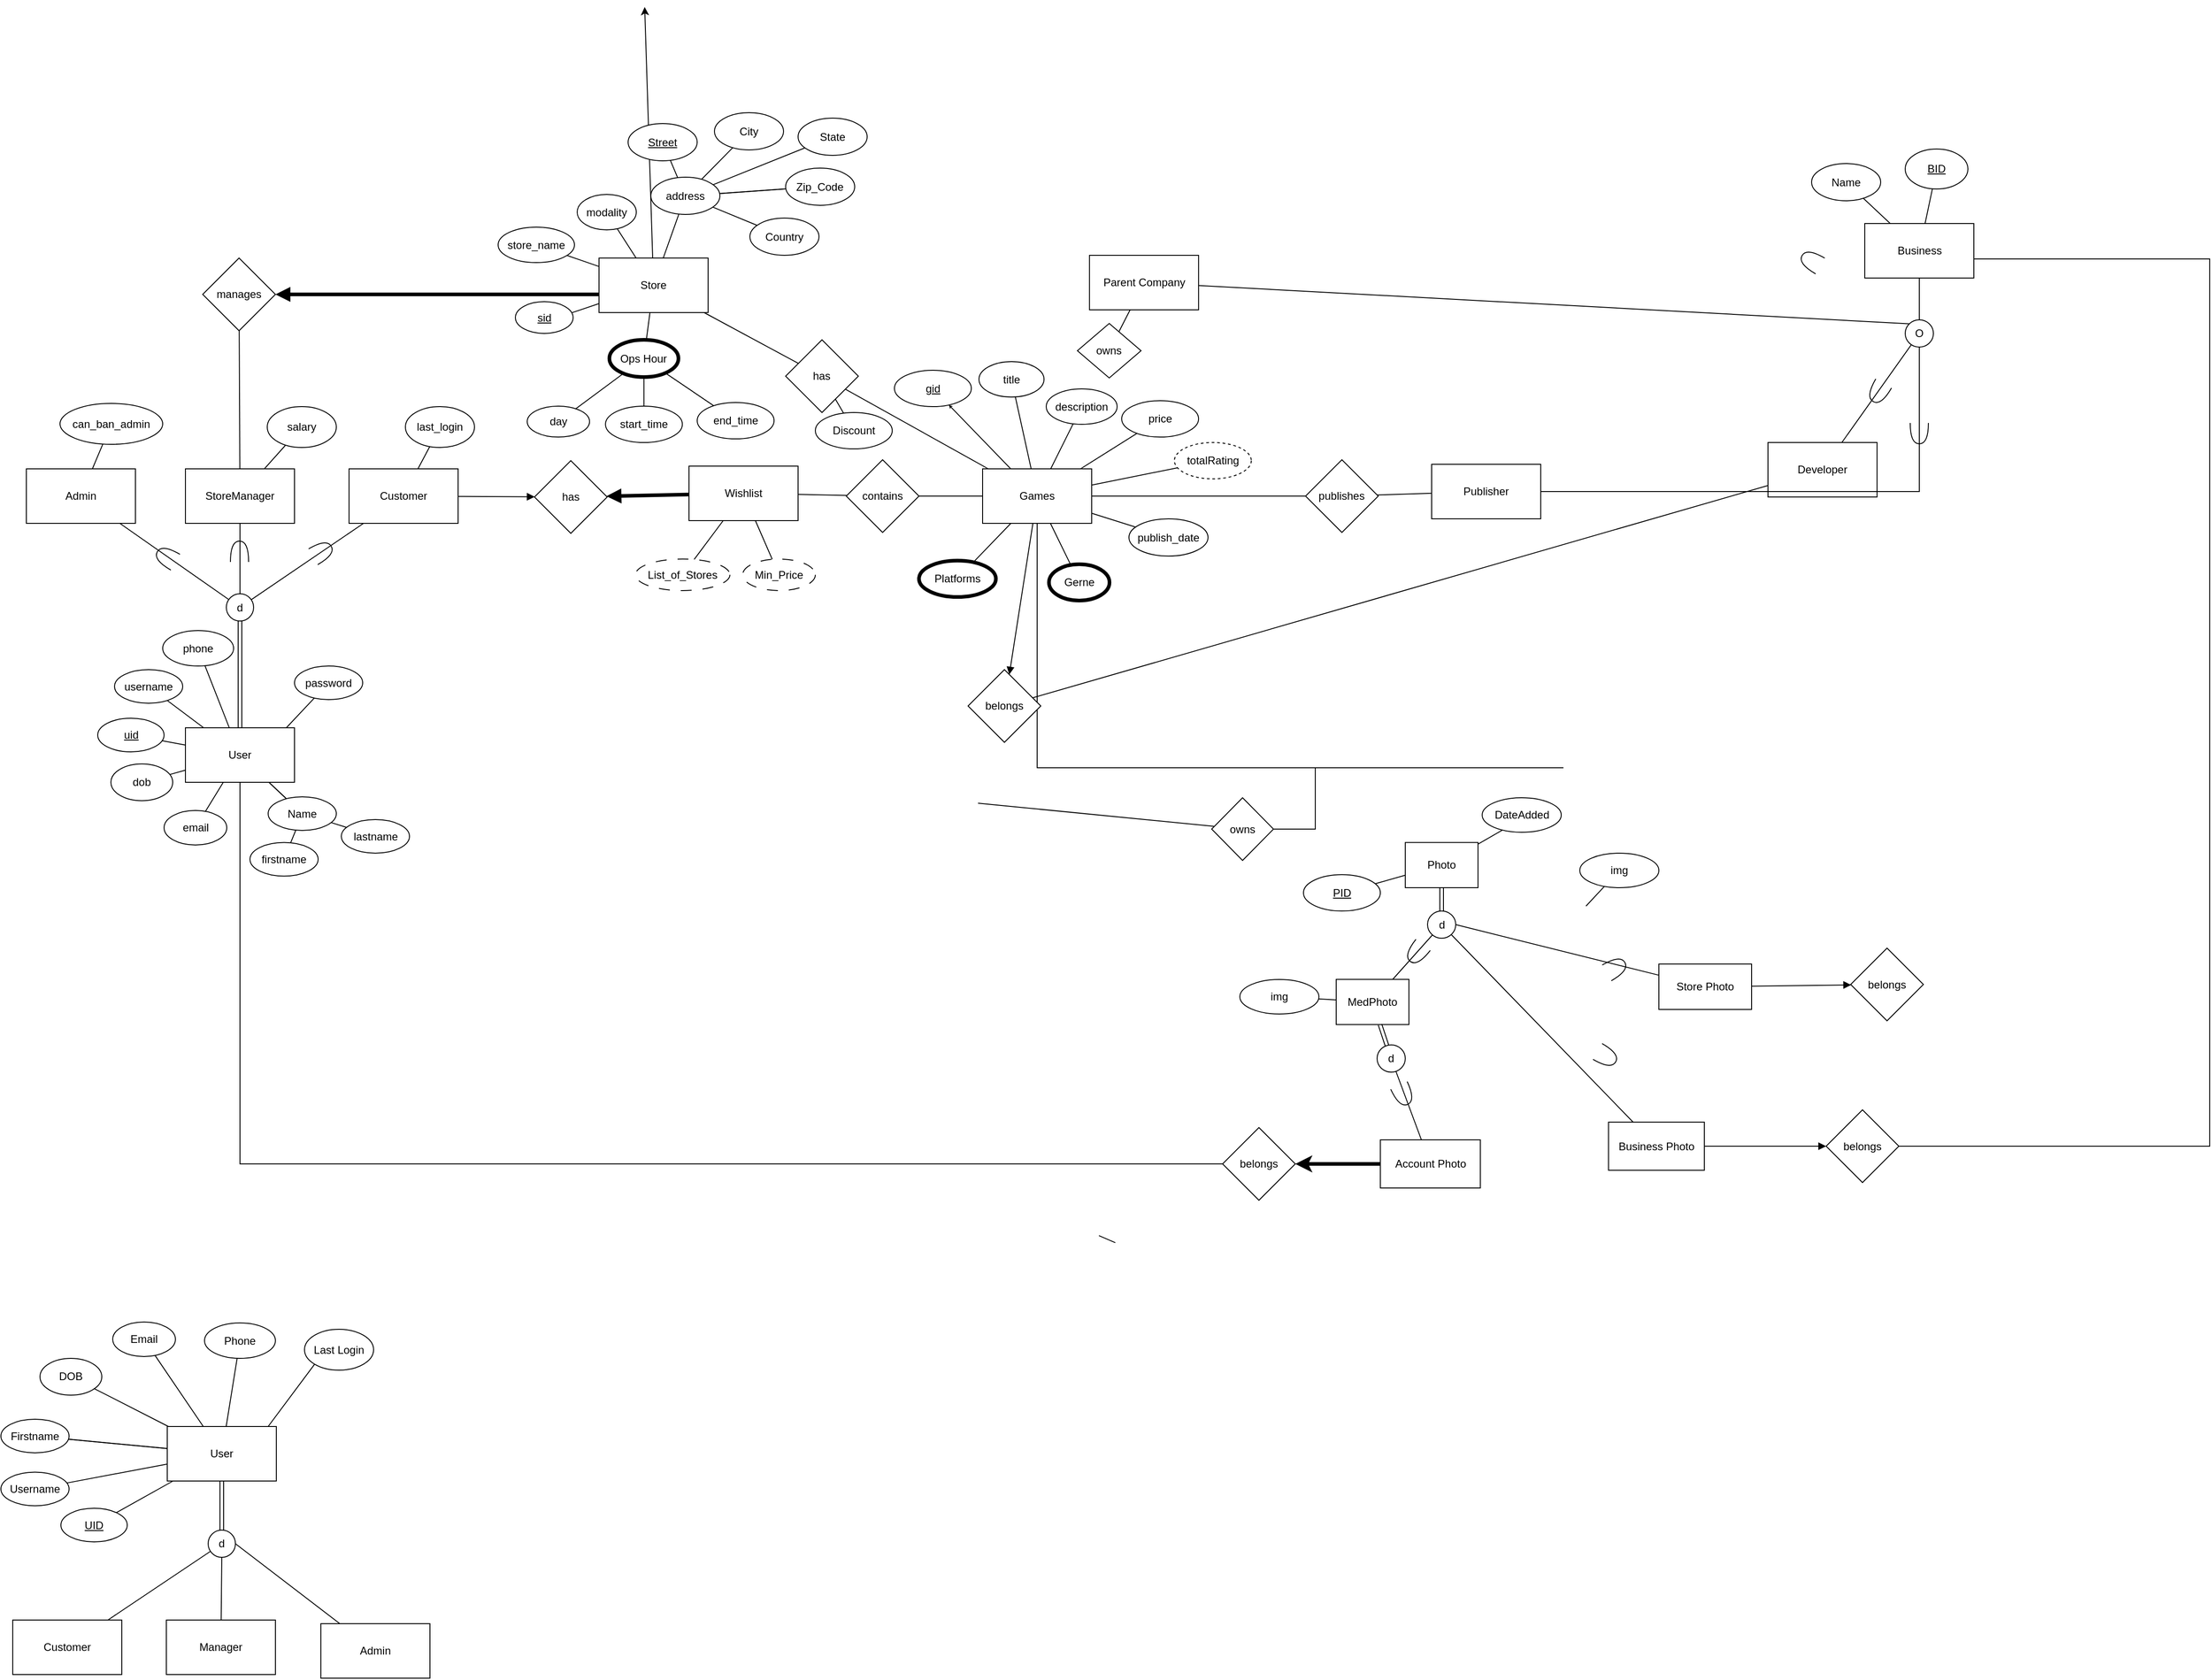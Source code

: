 <mxfile>
    <diagram id="L1L-aMBzzM1MEzIjlqiO" name="Page-1">
        <mxGraphModel dx="1840" dy="1353" grid="0" gridSize="10" guides="1" tooltips="1" connect="1" arrows="1" fold="1" page="0" pageScale="1" pageWidth="850" pageHeight="1100" math="0" shadow="0">
            <root>
                <mxCell id="0"/>
                <mxCell id="1" parent="0"/>
                <mxCell id="44" value="" style="edgeStyle=none;html=1;endArrow=block;endFill=1;rounded=0;" parent="1" source="2" target="43" edge="1">
                    <mxGeometry relative="1" as="geometry"/>
                </mxCell>
                <mxCell id="2" value="Customer" style="rounded=0;whiteSpace=wrap;html=1;" parent="1" vertex="1">
                    <mxGeometry x="-328" y="199" width="120" height="60" as="geometry"/>
                </mxCell>
                <mxCell id="18" value="" style="edgeStyle=none;html=1;startArrow=none;startFill=0;endArrow=none;endFill=0;strokeWidth=1;rounded=0;" parent="1" source="5" target="182" edge="1">
                    <mxGeometry relative="1" as="geometry">
                        <mxPoint x="449" y="165" as="targetPoint"/>
                    </mxGeometry>
                </mxCell>
                <mxCell id="30" value="" style="edgeStyle=none;html=1;strokeWidth=1;startArrow=none;startFill=0;endArrow=block;endFill=1;rounded=0;" parent="1" source="5" target="29" edge="1">
                    <mxGeometry relative="1" as="geometry"/>
                </mxCell>
                <mxCell id="79" style="edgeStyle=none;html=1;endArrow=none;endFill=0;rounded=0;" parent="1" source="5" target="-Xfdy7UChU0Q8BkvYpxF-176" edge="1">
                    <mxGeometry relative="1" as="geometry">
                        <mxPoint x="306.568" y="163.651" as="targetPoint"/>
                    </mxGeometry>
                </mxCell>
                <mxCell id="86" style="edgeStyle=none;html=1;endArrow=none;endFill=0;rounded=0;" parent="1" source="5" target="84" edge="1">
                    <mxGeometry relative="1" as="geometry"/>
                </mxCell>
                <mxCell id="-Xfdy7UChU0Q8BkvYpxF-167" style="edgeStyle=orthogonalEdgeStyle;rounded=0;orthogonalLoop=1;jettySize=auto;html=1;entryX=1;entryY=0.5;entryDx=0;entryDy=0;endArrow=none;endFill=0;" parent="1" source="5" target="dYaynzTb6qn7LC-2oVFC-233" edge="1">
                    <mxGeometry relative="1" as="geometry">
                        <Array as="points">
                            <mxPoint x="1008" y="528"/>
                            <mxPoint x="735" y="528"/>
                            <mxPoint x="735" y="624"/>
                        </Array>
                    </mxGeometry>
                </mxCell>
                <mxCell id="161" style="edgeStyle=none;html=1;strokeWidth=1;startSize=1;endSize=1;" edge="1" parent="1" source="5" target="160">
                    <mxGeometry relative="1" as="geometry"/>
                </mxCell>
                <mxCell id="183" style="edgeStyle=none;html=1;strokeWidth=1;endArrow=none;endFill=0;startSize=1;endSize=1;" edge="1" parent="1" source="5" target="dYaynzTb6qn7LC-2oVFC-215">
                    <mxGeometry relative="1" as="geometry"/>
                </mxCell>
                <mxCell id="185" style="edgeStyle=none;html=1;strokeWidth=1;endArrow=none;endFill=0;startSize=1;endSize=1;" edge="1" parent="1" source="5" target="184">
                    <mxGeometry relative="1" as="geometry"/>
                </mxCell>
                <mxCell id="5" value="Games" style="whiteSpace=wrap;html=1;rounded=0;strokeWidth=1;" parent="1" vertex="1">
                    <mxGeometry x="369" y="199" width="120" height="60" as="geometry"/>
                </mxCell>
                <mxCell id="10" value="" style="edgeStyle=none;html=1;startArrow=none;startFill=0;endArrow=none;endFill=0;shape=link;rounded=0;" parent="1" source="7" target="9" edge="1">
                    <mxGeometry relative="1" as="geometry">
                        <mxPoint x="-85.316" y="469.997" as="sourcePoint"/>
                    </mxGeometry>
                </mxCell>
                <mxCell id="12" value="" style="edgeStyle=none;html=1;startArrow=none;startFill=0;endArrow=none;endFill=0;rounded=0;" parent="1" source="7" target="11" edge="1">
                    <mxGeometry relative="1" as="geometry"/>
                </mxCell>
                <mxCell id="7" value="d" style="ellipse;whiteSpace=wrap;html=1;rounded=0;" parent="1" vertex="1">
                    <mxGeometry x="-463" y="336.5" width="30" height="30" as="geometry"/>
                </mxCell>
                <mxCell id="92" value="" style="edgeStyle=none;html=1;endArrow=none;endFill=0;rounded=0;" parent="1" source="9" target="91" edge="1">
                    <mxGeometry relative="1" as="geometry"/>
                </mxCell>
                <mxCell id="94" value="" style="edgeStyle=none;html=1;endArrow=none;endFill=0;rounded=0;" parent="1" source="9" target="93" edge="1">
                    <mxGeometry relative="1" as="geometry"/>
                </mxCell>
                <mxCell id="95" value="" style="edgeStyle=none;html=1;endArrow=none;endFill=0;rounded=0;" parent="1" source="9" target="93" edge="1">
                    <mxGeometry relative="1" as="geometry"/>
                </mxCell>
                <mxCell id="98" value="" style="edgeStyle=none;html=1;endArrow=none;endFill=0;rounded=0;" parent="1" source="9" target="97" edge="1">
                    <mxGeometry relative="1" as="geometry"/>
                </mxCell>
                <mxCell id="101" value="" style="edgeStyle=none;html=1;endArrow=none;endFill=0;rounded=0;" parent="1" source="9" target="100" edge="1">
                    <mxGeometry relative="1" as="geometry"/>
                </mxCell>
                <mxCell id="103" value="" style="edgeStyle=none;html=1;endArrow=none;endFill=0;rounded=0;" parent="1" source="9" target="102" edge="1">
                    <mxGeometry relative="1" as="geometry"/>
                </mxCell>
                <mxCell id="dYaynzTb6qn7LC-2oVFC-225" style="edgeStyle=none;rounded=1;orthogonalLoop=1;jettySize=auto;html=1;endArrow=none;endFill=0;" parent="1" source="9" target="dYaynzTb6qn7LC-2oVFC-224" edge="1">
                    <mxGeometry relative="1" as="geometry"/>
                </mxCell>
                <mxCell id="9" value="User" style="whiteSpace=wrap;html=1;rounded=0;" parent="1" vertex="1">
                    <mxGeometry x="-508" y="484" width="120" height="60" as="geometry"/>
                </mxCell>
                <mxCell id="53" value="" style="edgeStyle=none;html=1;strokeWidth=1;startArrow=none;startFill=0;endArrow=none;endFill=0;rounded=0;" parent="1" source="11" target="52" edge="1">
                    <mxGeometry relative="1" as="geometry"/>
                </mxCell>
                <mxCell id="177" style="edgeStyle=none;html=1;strokeWidth=1;endArrow=none;endFill=0;startSize=1;endSize=1;" edge="1" parent="1" source="11" target="175">
                    <mxGeometry relative="1" as="geometry"/>
                </mxCell>
                <mxCell id="11" value="StoreManager" style="whiteSpace=wrap;html=1;rounded=0;" parent="1" vertex="1">
                    <mxGeometry x="-508" y="199" width="120" height="60" as="geometry"/>
                </mxCell>
                <mxCell id="13" value="" style="edgeStyle=none;html=1;startArrow=none;startFill=0;endArrow=none;endFill=0;rounded=0;" parent="1" source="7" target="14" edge="1">
                    <mxGeometry relative="1" as="geometry">
                        <mxPoint x="30" y="180" as="sourcePoint"/>
                    </mxGeometry>
                </mxCell>
                <mxCell id="178" style="edgeStyle=none;html=1;strokeWidth=1;endArrow=none;endFill=0;startSize=1;endSize=1;" edge="1" parent="1" source="14" target="176">
                    <mxGeometry relative="1" as="geometry"/>
                </mxCell>
                <mxCell id="14" value="Admin" style="whiteSpace=wrap;html=1;rounded=0;" parent="1" vertex="1">
                    <mxGeometry x="-683" y="199" width="120" height="60" as="geometry"/>
                </mxCell>
                <mxCell id="20" value="" style="edgeStyle=none;html=1;startArrow=none;startFill=0;endArrow=none;endFill=0;rounded=0;" parent="1" source="17" target="19" edge="1">
                    <mxGeometry relative="1" as="geometry"/>
                </mxCell>
                <mxCell id="194" style="edgeStyle=none;html=1;strokeWidth=1;endArrow=none;endFill=0;startSize=1;endSize=5;" edge="1" parent="1" source="17" target="5">
                    <mxGeometry relative="1" as="geometry"/>
                </mxCell>
                <mxCell id="17" value="has" style="rhombus;whiteSpace=wrap;html=1;rounded=0;" parent="1" vertex="1">
                    <mxGeometry x="152.3" y="57" width="80" height="80" as="geometry"/>
                </mxCell>
                <mxCell id="22" value="" style="edgeStyle=none;html=1;strokeWidth=1;startArrow=none;startFill=0;endArrow=none;endFill=0;rounded=0;" parent="1" source="19" target="186" edge="1">
                    <mxGeometry relative="1" as="geometry">
                        <mxPoint x="64.054" y="-94.096" as="targetPoint"/>
                    </mxGeometry>
                </mxCell>
                <mxCell id="157" style="edgeStyle=none;html=1;entryX=0;entryY=1;entryDx=0;entryDy=0;endArrow=none;endFill=0;rounded=0;" parent="1" source="19" target="154" edge="1">
                    <mxGeometry relative="1" as="geometry"/>
                </mxCell>
                <mxCell id="158" value="" style="edgeStyle=none;html=1;endArrow=classic;endFill=1;rounded=0;" parent="1" source="19" edge="1">
                    <mxGeometry relative="1" as="geometry">
                        <mxPoint x="-2.764" y="-309.236" as="targetPoint"/>
                    </mxGeometry>
                </mxCell>
                <mxCell id="159" style="edgeStyle=none;html=1;endArrow=none;endFill=0;rounded=0;" parent="1" source="19" target="156" edge="1">
                    <mxGeometry relative="1" as="geometry"/>
                </mxCell>
                <mxCell id="192" style="edgeStyle=none;html=1;strokeWidth=1;endArrow=none;endFill=0;startSize=1;endSize=5;" edge="1" parent="1" source="19" target="193">
                    <mxGeometry relative="1" as="geometry">
                        <mxPoint x="-81.744" y="-37.298" as="targetPoint"/>
                    </mxGeometry>
                </mxCell>
                <mxCell id="19" value="Store" style="whiteSpace=wrap;html=1;rounded=0;" parent="1" vertex="1">
                    <mxGeometry x="-53" y="-33" width="120" height="60" as="geometry"/>
                </mxCell>
                <mxCell id="24" value="" style="edgeStyle=none;html=1;strokeWidth=1;startArrow=none;startFill=0;endArrow=none;endFill=0;rounded=0;" parent="1" source="21" target="-OKithYqSDyM2QqRVdGg-163" edge="1">
                    <mxGeometry relative="1" as="geometry">
                        <mxPoint x="433.3" y="83" as="targetPoint"/>
                    </mxGeometry>
                </mxCell>
                <mxCell id="21" value="owns" style="rhombus;whiteSpace=wrap;html=1;rounded=0;" parent="1" vertex="1">
                    <mxGeometry x="473.3" y="39" width="70" height="60" as="geometry"/>
                </mxCell>
                <mxCell id="dYaynzTb6qn7LC-2oVFC-234" style="edgeStyle=none;rounded=1;orthogonalLoop=1;jettySize=auto;html=1;exitX=1;exitY=0.5;exitDx=0;exitDy=0;endArrow=none;endFill=0;" parent="1" target="dYaynzTb6qn7LC-2oVFC-233" edge="1">
                    <mxGeometry relative="1" as="geometry">
                        <mxPoint x="364" y="567" as="sourcePoint"/>
                    </mxGeometry>
                </mxCell>
                <mxCell id="32" value="" style="edgeStyle=none;html=1;strokeWidth=1;startArrow=none;startFill=0;endArrow=none;endFill=0;rounded=0;" parent="1" source="29" target="31" edge="1">
                    <mxGeometry relative="1" as="geometry"/>
                </mxCell>
                <mxCell id="29" value="belongs" style="rhombus;whiteSpace=wrap;html=1;rounded=0;strokeWidth=1;" parent="1" vertex="1">
                    <mxGeometry x="353.0" y="420" width="80" height="80" as="geometry"/>
                </mxCell>
                <mxCell id="1-gIfbeMgeTZ3ZNBH4WI-160" style="rounded=0;orthogonalLoop=1;jettySize=auto;html=1;endArrow=none;endFill=0;" parent="1" source="31" target="-fI06E_qC7kYEdV2wy-7-163" edge="1">
                    <mxGeometry relative="1" as="geometry"/>
                </mxCell>
                <mxCell id="31" value="Developer" style="whiteSpace=wrap;html=1;rounded=0;" parent="1" vertex="1">
                    <mxGeometry x="1233" y="170" width="120" height="60" as="geometry"/>
                </mxCell>
                <mxCell id="41" value="" style="edgeStyle=none;html=1;strokeWidth=1;startArrow=none;startFill=0;endArrow=none;endFill=0;rounded=0;" parent="1" source="38" target="40" edge="1">
                    <mxGeometry relative="1" as="geometry"/>
                </mxCell>
                <mxCell id="1-gIfbeMgeTZ3ZNBH4WI-161" style="rounded=0;orthogonalLoop=1;jettySize=auto;html=1;endArrow=none;endFill=0;edgeStyle=orthogonalEdgeStyle;" parent="1" source="38" target="-fI06E_qC7kYEdV2wy-7-163" edge="1">
                    <mxGeometry relative="1" as="geometry">
                        <mxPoint x="1430.28" y="378" as="sourcePoint"/>
                        <mxPoint x="1429.996" y="95.353" as="targetPoint"/>
                    </mxGeometry>
                </mxCell>
                <mxCell id="38" value="Publisher" style="whiteSpace=wrap;html=1;rounded=0;" parent="1" vertex="1">
                    <mxGeometry x="863" y="194" width="120" height="60" as="geometry"/>
                </mxCell>
                <mxCell id="42" style="html=1;strokeWidth=1;startArrow=none;startFill=0;endArrow=none;endFill=0;rounded=0;" parent="1" source="40" target="5" edge="1">
                    <mxGeometry relative="1" as="geometry"/>
                </mxCell>
                <mxCell id="40" value="publishes" style="rhombus;whiteSpace=wrap;html=1;rounded=0;" parent="1" vertex="1">
                    <mxGeometry x="724.28" y="189" width="80" height="80" as="geometry"/>
                </mxCell>
                <mxCell id="47" value="" style="edgeStyle=none;html=1;endArrow=none;endFill=0;startArrow=block;startFill=1;strokeWidth=4;rounded=0;" parent="1" source="43" target="46" edge="1">
                    <mxGeometry relative="1" as="geometry"/>
                </mxCell>
                <mxCell id="43" value="has" style="rhombus;whiteSpace=wrap;html=1;rounded=0;" parent="1" vertex="1">
                    <mxGeometry x="-124" y="190" width="80" height="80" as="geometry"/>
                </mxCell>
                <mxCell id="50" value="" style="edgeStyle=none;html=1;strokeWidth=1;startArrow=none;startFill=0;endArrow=none;endFill=0;rounded=0;" parent="1" source="46" target="49" edge="1">
                    <mxGeometry relative="1" as="geometry"/>
                </mxCell>
                <mxCell id="TF3Yx5PsitKT7lrlH3tv-160" value="" style="rounded=0;orthogonalLoop=1;jettySize=auto;html=1;endArrow=none;endFill=0;" parent="1" source="46" target="TF3Yx5PsitKT7lrlH3tv-159" edge="1">
                    <mxGeometry relative="1" as="geometry"/>
                </mxCell>
                <mxCell id="-Xfdy7UChU0Q8BkvYpxF-161" style="rounded=0;orthogonalLoop=1;jettySize=auto;html=1;endArrow=none;endFill=0;" parent="1" source="46" target="-Xfdy7UChU0Q8BkvYpxF-159" edge="1">
                    <mxGeometry relative="1" as="geometry"/>
                </mxCell>
                <mxCell id="46" value="Wishlist" style="whiteSpace=wrap;html=1;rounded=0;strokeWidth=1;" parent="1" vertex="1">
                    <mxGeometry x="46" y="196" width="120" height="60" as="geometry"/>
                </mxCell>
                <mxCell id="dYaynzTb6qn7LC-2oVFC-236" style="rounded=1;orthogonalLoop=1;jettySize=auto;html=1;exitX=1;exitY=0.5;exitDx=0;exitDy=0;endArrow=none;endFill=0;" parent="1" source="49" target="5" edge="1">
                    <mxGeometry relative="1" as="geometry"/>
                </mxCell>
                <mxCell id="49" value="contains" style="rhombus;whiteSpace=wrap;html=1;rounded=0;" parent="1" vertex="1">
                    <mxGeometry x="219" y="189" width="80" height="80" as="geometry"/>
                </mxCell>
                <mxCell id="56" style="edgeStyle=orthogonalEdgeStyle;html=1;strokeWidth=4;startArrow=block;startFill=1;endArrow=none;endFill=0;rounded=0;" parent="1" source="52" target="19" edge="1">
                    <mxGeometry relative="1" as="geometry">
                        <Array as="points">
                            <mxPoint x="-448" y="-7"/>
                        </Array>
                        <mxPoint x="910" y="32" as="targetPoint"/>
                    </mxGeometry>
                </mxCell>
                <mxCell id="52" value="manages" style="rhombus;whiteSpace=wrap;html=1;rounded=0;" parent="1" vertex="1">
                    <mxGeometry x="-489" y="-33" width="80" height="80" as="geometry"/>
                </mxCell>
                <mxCell id="81" value="Gerne" style="ellipse;whiteSpace=wrap;html=1;strokeWidth=4;rounded=0;" parent="1" vertex="1">
                    <mxGeometry x="442" y="304" width="66.6" height="40" as="geometry"/>
                </mxCell>
                <mxCell id="84" value="Platforms" style="ellipse;whiteSpace=wrap;html=1;strokeWidth=4;rounded=0;" parent="1" vertex="1">
                    <mxGeometry x="299.0" y="300" width="84.6" height="40" as="geometry"/>
                </mxCell>
                <mxCell id="91" value="&lt;u&gt;uid&lt;/u&gt;" style="ellipse;whiteSpace=wrap;html=1;rounded=0;" parent="1" vertex="1">
                    <mxGeometry x="-604.5" y="473.5" width="73" height="37" as="geometry"/>
                </mxCell>
                <mxCell id="169" style="edgeStyle=none;html=1;strokeWidth=1;endArrow=none;endFill=0;startSize=1;endSize=1;" edge="1" parent="1" source="93" target="172">
                    <mxGeometry relative="1" as="geometry">
                        <mxPoint x="-308" y="620" as="targetPoint"/>
                    </mxGeometry>
                </mxCell>
                <mxCell id="170" style="edgeStyle=none;html=1;strokeWidth=1;endArrow=none;endFill=0;startSize=1;endSize=1;" edge="1" parent="1" source="93" target="171">
                    <mxGeometry relative="1" as="geometry">
                        <mxPoint x="-400.0" y="615.5" as="targetPoint"/>
                    </mxGeometry>
                </mxCell>
                <mxCell id="93" value="Name" style="ellipse;whiteSpace=wrap;html=1;rounded=0;" parent="1" vertex="1">
                    <mxGeometry x="-417" y="560" width="75" height="37" as="geometry"/>
                </mxCell>
                <mxCell id="97" value="dob" style="ellipse;whiteSpace=wrap;html=1;rounded=0;" parent="1" vertex="1">
                    <mxGeometry x="-590" y="523.75" width="68" height="40.5" as="geometry"/>
                </mxCell>
                <mxCell id="100" value="email" style="ellipse;whiteSpace=wrap;html=1;rounded=0;strokeWidth=1;" parent="1" vertex="1">
                    <mxGeometry x="-531.5" y="575" width="69" height="38" as="geometry"/>
                </mxCell>
                <mxCell id="102" value="phone" style="ellipse;whiteSpace=wrap;html=1;rounded=0;" parent="1" vertex="1">
                    <mxGeometry x="-533" y="377" width="78" height="39" as="geometry"/>
                </mxCell>
                <mxCell id="112" style="edgeStyle=none;html=1;endArrow=none;endFill=0;rounded=0;" parent="1" source="111" target="2" edge="1">
                    <mxGeometry relative="1" as="geometry"/>
                </mxCell>
                <mxCell id="111" value="last_login" style="ellipse;whiteSpace=wrap;html=1;strokeWidth=1;rounded=0;" parent="1" vertex="1">
                    <mxGeometry x="-266" y="130.5" width="76" height="45" as="geometry"/>
                </mxCell>
                <mxCell id="1-gIfbeMgeTZ3ZNBH4WI-177" style="rounded=0;orthogonalLoop=1;jettySize=auto;html=1;endArrow=block;endFill=1;" parent="1" source="dYaynzTb6qn7LC-2oVFC-164" target="1-gIfbeMgeTZ3ZNBH4WI-176" edge="1">
                    <mxGeometry relative="1" as="geometry"/>
                </mxCell>
                <mxCell id="iSEUA83aBgZTAnxHLK8J-172" style="rounded=0;orthogonalLoop=1;jettySize=auto;html=1;exitX=0.5;exitY=1;exitDx=0;exitDy=0;shape=link;" parent="1" source="139" target="iSEUA83aBgZTAnxHLK8J-171" edge="1">
                    <mxGeometry relative="1" as="geometry"/>
                </mxCell>
                <mxCell id="139" value="Photo" style="whiteSpace=wrap;html=1;strokeWidth=1;rounded=0;" parent="1" vertex="1">
                    <mxGeometry x="834" y="610.25" width="80" height="49.75" as="geometry"/>
                </mxCell>
                <mxCell id="153" style="edgeStyle=none;html=1;endArrow=none;endFill=0;rounded=0;" parent="1" source="iSEUA83aBgZTAnxHLK8J-162" target="139" edge="1">
                    <mxGeometry relative="1" as="geometry">
                        <mxPoint x="466.0" y="371.4" as="targetPoint"/>
                        <mxPoint x="816.022" y="611.326" as="sourcePoint"/>
                    </mxGeometry>
                </mxCell>
                <mxCell id="154" value="sid" style="ellipse;whiteSpace=wrap;html=1;rounded=0;fontStyle=4" parent="1" vertex="1">
                    <mxGeometry x="-145" y="15" width="63.5" height="35" as="geometry"/>
                </mxCell>
                <mxCell id="0EuTNRP_Wa4SwzTkIQt1-163" value="" style="rounded=0;orthogonalLoop=1;jettySize=auto;html=1;endArrow=none;endFill=0;" parent="1" edge="1">
                    <mxGeometry relative="1" as="geometry">
                        <mxPoint x="1138.943" y="56.05" as="sourcePoint"/>
                    </mxGeometry>
                </mxCell>
                <mxCell id="0EuTNRP_Wa4SwzTkIQt1-174" style="rounded=0;orthogonalLoop=1;jettySize=auto;html=1;endArrow=none;endFill=0;" parent="1" edge="1">
                    <mxGeometry relative="1" as="geometry">
                        <mxPoint x="1154.169" y="65.735" as="sourcePoint"/>
                    </mxGeometry>
                </mxCell>
                <mxCell id="0EuTNRP_Wa4SwzTkIQt1-175" style="rounded=0;orthogonalLoop=1;jettySize=auto;html=1;endArrow=none;endFill=0;" parent="1" edge="1">
                    <mxGeometry relative="1" as="geometry">
                        <mxPoint x="1156.34" y="77.303" as="sourcePoint"/>
                    </mxGeometry>
                </mxCell>
                <mxCell id="162" style="edgeStyle=none;html=1;strokeWidth=1;startSize=1;endSize=1;endArrow=none;endFill=0;" edge="1" parent="1" source="156" target="163">
                    <mxGeometry relative="1" as="geometry">
                        <mxPoint x="114.5" y="113.0" as="targetPoint"/>
                    </mxGeometry>
                </mxCell>
                <mxCell id="167" style="edgeStyle=none;html=1;strokeWidth=1;endArrow=none;endFill=0;startSize=1;endSize=1;" edge="1" parent="1" source="156" target="165">
                    <mxGeometry relative="1" as="geometry"/>
                </mxCell>
                <mxCell id="168" style="edgeStyle=none;html=1;strokeWidth=1;endArrow=none;endFill=0;startSize=1;endSize=1;" edge="1" parent="1" source="156" target="166">
                    <mxGeometry relative="1" as="geometry"/>
                </mxCell>
                <mxCell id="156" value="Ops Hour" style="ellipse;whiteSpace=wrap;html=1;strokeWidth=4;rounded=0;fontStyle=0" parent="1" vertex="1">
                    <mxGeometry x="-41.6" y="57" width="76" height="41" as="geometry"/>
                </mxCell>
                <mxCell id="1-gIfbeMgeTZ3ZNBH4WI-159" style="rounded=0;orthogonalLoop=1;jettySize=auto;html=1;entryX=0;entryY=0;entryDx=0;entryDy=0;endArrow=none;endFill=0;" parent="1" source="-OKithYqSDyM2QqRVdGg-163" target="-fI06E_qC7kYEdV2wy-7-163" edge="1">
                    <mxGeometry relative="1" as="geometry"/>
                </mxCell>
                <mxCell id="-OKithYqSDyM2QqRVdGg-163" value="Parent Company" style="whiteSpace=wrap;html=1;rounded=0;" parent="1" vertex="1">
                    <mxGeometry x="486.6" y="-36" width="120" height="60" as="geometry"/>
                </mxCell>
                <mxCell id="-OKithYqSDyM2QqRVdGg-182" style="rounded=0;orthogonalLoop=1;jettySize=auto;html=1;endArrow=none;endFill=0;" parent="1" source="-OKithYqSDyM2QqRVdGg-180" target="19" edge="1">
                    <mxGeometry relative="1" as="geometry"/>
                </mxCell>
                <mxCell id="-OKithYqSDyM2QqRVdGg-180" value="modality" style="ellipse;whiteSpace=wrap;html=1;rounded=0;strokeWidth=1;" parent="1" vertex="1">
                    <mxGeometry x="-77" y="-103" width="65" height="39" as="geometry"/>
                </mxCell>
                <mxCell id="I_FGOVh-PH4kXggIpaVM-165" style="rounded=0;orthogonalLoop=1;jettySize=auto;html=1;endArrow=none;endFill=0;" parent="1" source="I_FGOVh-PH4kXggIpaVM-163" target="5" edge="1">
                    <mxGeometry relative="1" as="geometry">
                        <mxPoint x="436.6" y="131" as="targetPoint"/>
                        <mxPoint x="485.012" y="170.536" as="sourcePoint"/>
                    </mxGeometry>
                </mxCell>
                <mxCell id="I_FGOVh-PH4kXggIpaVM-163" value="price" style="ellipse;whiteSpace=wrap;html=1;rounded=0;" parent="1" vertex="1">
                    <mxGeometry x="522" y="124" width="84.6" height="40" as="geometry"/>
                </mxCell>
                <mxCell id="O7Hb4U0rMUPLCB2uZ9Ao-166" style="edgeStyle=none;html=1;endArrow=none;endFill=0;rounded=0;" parent="1" source="17" target="O7Hb4U0rMUPLCB2uZ9Ao-164" edge="1">
                    <mxGeometry relative="1" as="geometry">
                        <mxPoint x="1064" y="294" as="sourcePoint"/>
                        <mxPoint x="1091" y="279" as="targetPoint"/>
                    </mxGeometry>
                </mxCell>
                <mxCell id="O7Hb4U0rMUPLCB2uZ9Ao-164" value="Discount" style="ellipse;whiteSpace=wrap;html=1;rounded=0;" parent="1" vertex="1">
                    <mxGeometry x="185.0" y="137" width="84.6" height="40" as="geometry"/>
                </mxCell>
                <mxCell id="-fI06E_qC7kYEdV2wy-7-176" style="rounded=0;orthogonalLoop=1;jettySize=auto;html=1;endArrow=none;endFill=0;" parent="1" source="-fI06E_qC7kYEdV2wy-7-163" target="-fI06E_qC7kYEdV2wy-7-164" edge="1">
                    <mxGeometry relative="1" as="geometry"/>
                </mxCell>
                <mxCell id="-fI06E_qC7kYEdV2wy-7-163" value="O" style="ellipse;whiteSpace=wrap;html=1;strokeWidth=1;rounded=0;" parent="1" vertex="1">
                    <mxGeometry x="1384" y="35" width="31" height="30" as="geometry"/>
                </mxCell>
                <mxCell id="-fI06E_qC7kYEdV2wy-7-164" value="Business" style="whiteSpace=wrap;html=1;rounded=0;" parent="1" vertex="1">
                    <mxGeometry x="1339.5" y="-71" width="120" height="60" as="geometry"/>
                </mxCell>
                <mxCell id="-fI06E_qC7kYEdV2wy-7-165" value="BID" style="ellipse;whiteSpace=wrap;html=1;rounded=0;fontStyle=4" parent="1" vertex="1">
                    <mxGeometry x="1384" y="-153" width="69" height="44" as="geometry"/>
                </mxCell>
                <mxCell id="-fI06E_qC7kYEdV2wy-7-170" value="Name" style="ellipse;whiteSpace=wrap;html=1;strokeWidth=1;rounded=0;" parent="1" vertex="1">
                    <mxGeometry x="1281" y="-137" width="76" height="41" as="geometry"/>
                </mxCell>
                <mxCell id="-fI06E_qC7kYEdV2wy-7-174" style="edgeStyle=none;html=1;endArrow=none;endFill=0;rounded=0;" parent="1" source="-fI06E_qC7kYEdV2wy-7-164" target="-fI06E_qC7kYEdV2wy-7-170" edge="1">
                    <mxGeometry relative="1" as="geometry">
                        <mxPoint x="1250" y="405" as="sourcePoint"/>
                        <mxPoint x="1277" y="390" as="targetPoint"/>
                    </mxGeometry>
                </mxCell>
                <mxCell id="-fI06E_qC7kYEdV2wy-7-175" style="edgeStyle=none;html=1;endArrow=none;endFill=0;rounded=0;" parent="1" source="-fI06E_qC7kYEdV2wy-7-164" target="-fI06E_qC7kYEdV2wy-7-165" edge="1">
                    <mxGeometry relative="1" as="geometry">
                        <mxPoint x="1260" y="415" as="sourcePoint"/>
                        <mxPoint x="1287" y="400" as="targetPoint"/>
                    </mxGeometry>
                </mxCell>
                <mxCell id="1-gIfbeMgeTZ3ZNBH4WI-176" value="belongs" style="rhombus;whiteSpace=wrap;html=1;rounded=0;" parent="1" vertex="1">
                    <mxGeometry x="1324" y="726.5" width="80" height="80" as="geometry"/>
                </mxCell>
                <mxCell id="-fI06E_qC7kYEdV2wy-7-196" value="password" style="ellipse;whiteSpace=wrap;html=1;rounded=0;" parent="1" vertex="1">
                    <mxGeometry x="-388" y="416" width="75" height="37" as="geometry"/>
                </mxCell>
                <mxCell id="-fI06E_qC7kYEdV2wy-7-197" style="rounded=0;orthogonalLoop=1;jettySize=auto;html=1;endArrow=none;endFill=0;entryX=0.925;entryY=0;entryDx=0;entryDy=0;entryPerimeter=0;" parent="1" source="-fI06E_qC7kYEdV2wy-7-196" target="9" edge="1">
                    <mxGeometry relative="1" as="geometry">
                        <mxPoint x="-140" y="167" as="sourcePoint"/>
                        <mxPoint x="-163" y="169" as="targetPoint"/>
                    </mxGeometry>
                </mxCell>
                <mxCell id="-fI06E_qC7kYEdV2wy-7-204" value="" style="html=1;startArrow=none;startFill=0;endArrow=none;endFill=0;rounded=0;" parent="1" source="7" target="2" edge="1">
                    <mxGeometry relative="1" as="geometry">
                        <mxPoint x="-260" y="345" as="sourcePoint"/>
                        <mxPoint x="-237" y="244" as="targetPoint"/>
                    </mxGeometry>
                </mxCell>
                <mxCell id="TF3Yx5PsitKT7lrlH3tv-159" value="Min_Price" style="ellipse;whiteSpace=wrap;html=1;rounded=0;strokeWidth=1;dashed=1;dashPattern=12 12;" parent="1" vertex="1">
                    <mxGeometry x="105" y="298.25" width="80" height="34.75" as="geometry"/>
                </mxCell>
                <mxCell id="0EuTNRP_Wa4SwzTkIQt1-171" style="rounded=0;orthogonalLoop=1;jettySize=auto;html=1;entryX=1;entryY=1;entryDx=0;entryDy=0;endArrow=none;endFill=0;" parent="1" edge="1">
                    <mxGeometry relative="1" as="geometry">
                        <mxPoint x="1146.163" y="87.836" as="targetPoint"/>
                    </mxGeometry>
                </mxCell>
                <mxCell id="0EuTNRP_Wa4SwzTkIQt1-170" style="rounded=0;orthogonalLoop=1;jettySize=auto;html=1;endArrow=none;endFill=0;" parent="1" edge="1">
                    <mxGeometry relative="1" as="geometry">
                        <mxPoint x="1121.682" y="93.949" as="targetPoint"/>
                    </mxGeometry>
                </mxCell>
                <mxCell id="dYaynzTb6qn7LC-2oVFC-164" value="Store Photo" style="whiteSpace=wrap;html=1;strokeWidth=1;rounded=0;" parent="1" vertex="1">
                    <mxGeometry x="1113" y="744" width="102" height="50" as="geometry"/>
                </mxCell>
                <mxCell id="dYaynzTb6qn7LC-2oVFC-177" style="edgeStyle=orthogonalEdgeStyle;rounded=0;orthogonalLoop=1;jettySize=auto;html=1;exitX=1;exitY=0.5;exitDx=0;exitDy=0;endArrow=block;endFill=1;" parent="1" source="dYaynzTb6qn7LC-2oVFC-165" target="dYaynzTb6qn7LC-2oVFC-171" edge="1">
                    <mxGeometry relative="1" as="geometry"/>
                </mxCell>
                <mxCell id="dYaynzTb6qn7LC-2oVFC-165" value="Business Photo" style="whiteSpace=wrap;html=1;strokeWidth=1;rounded=0;" parent="1" vertex="1">
                    <mxGeometry x="1057.6" y="918" width="105.4" height="53" as="geometry"/>
                </mxCell>
                <mxCell id="dYaynzTb6qn7LC-2oVFC-174" style="edgeStyle=orthogonalEdgeStyle;rounded=0;orthogonalLoop=1;jettySize=auto;html=1;strokeWidth=4;" parent="1" source="dYaynzTb6qn7LC-2oVFC-166" target="dYaynzTb6qn7LC-2oVFC-172" edge="1">
                    <mxGeometry relative="1" as="geometry"/>
                </mxCell>
                <mxCell id="dYaynzTb6qn7LC-2oVFC-166" value="Account Photo" style="whiteSpace=wrap;html=1;strokeWidth=1;rounded=0;" parent="1" vertex="1">
                    <mxGeometry x="806.58" y="937.5" width="110" height="53" as="geometry"/>
                </mxCell>
                <mxCell id="dYaynzTb6qn7LC-2oVFC-167" value="" style="edgeStyle=none;html=1;endArrow=none;endFill=0;rounded=0;entryX=1;entryY=0.5;entryDx=0;entryDy=0;" parent="1" source="dYaynzTb6qn7LC-2oVFC-164" target="iSEUA83aBgZTAnxHLK8J-171" edge="1">
                    <mxGeometry relative="1" as="geometry">
                        <mxPoint x="914" y="597" as="sourcePoint"/>
                        <mxPoint x="999.189" y="841.747" as="targetPoint"/>
                    </mxGeometry>
                </mxCell>
                <mxCell id="dYaynzTb6qn7LC-2oVFC-168" value="" style="edgeStyle=none;html=1;endArrow=none;endFill=0;rounded=0;" parent="1" source="iSEUA83aBgZTAnxHLK8J-176" target="dYaynzTb6qn7LC-2oVFC-166" edge="1">
                    <mxGeometry relative="1" as="geometry">
                        <mxPoint x="924" y="607" as="sourcePoint"/>
                        <mxPoint x="909" y="630" as="targetPoint"/>
                    </mxGeometry>
                </mxCell>
                <mxCell id="dYaynzTb6qn7LC-2oVFC-169" value="" style="edgeStyle=none;html=1;endArrow=none;endFill=0;rounded=0;" parent="1" source="dYaynzTb6qn7LC-2oVFC-165" target="iSEUA83aBgZTAnxHLK8J-171" edge="1">
                    <mxGeometry relative="1" as="geometry">
                        <mxPoint x="934" y="617" as="sourcePoint"/>
                        <mxPoint x="997.241" y="857.325" as="targetPoint"/>
                    </mxGeometry>
                </mxCell>
                <mxCell id="dYaynzTb6qn7LC-2oVFC-178" style="edgeStyle=orthogonalEdgeStyle;rounded=0;orthogonalLoop=1;jettySize=auto;html=1;endArrow=none;endFill=0;startArrow=none;startFill=0;" parent="1" source="dYaynzTb6qn7LC-2oVFC-171" target="-fI06E_qC7kYEdV2wy-7-164" edge="1">
                    <mxGeometry relative="1" as="geometry">
                        <Array as="points">
                            <mxPoint x="1719" y="945"/>
                            <mxPoint x="1719" y="-32"/>
                        </Array>
                        <mxPoint x="1233" y="786.5" as="sourcePoint"/>
                        <mxPoint x="1456" y="-32" as="targetPoint"/>
                    </mxGeometry>
                </mxCell>
                <mxCell id="dYaynzTb6qn7LC-2oVFC-171" value="belongs" style="rhombus;whiteSpace=wrap;html=1;rounded=0;" parent="1" vertex="1">
                    <mxGeometry x="1297" y="904.5" width="80" height="80" as="geometry"/>
                </mxCell>
                <mxCell id="dYaynzTb6qn7LC-2oVFC-172" value="belongs" style="rhombus;whiteSpace=wrap;html=1;rounded=0;" parent="1" vertex="1">
                    <mxGeometry x="633" y="924" width="80" height="80" as="geometry"/>
                </mxCell>
                <mxCell id="dYaynzTb6qn7LC-2oVFC-175" style="edgeStyle=orthogonalEdgeStyle;rounded=0;orthogonalLoop=1;jettySize=auto;html=1;exitX=0;exitY=0.5;exitDx=0;exitDy=0;endArrow=none;endFill=0;startArrow=none;startFill=0;" parent="1" source="dYaynzTb6qn7LC-2oVFC-172" target="9" edge="1">
                    <mxGeometry relative="1" as="geometry"/>
                </mxCell>
                <mxCell id="dYaynzTb6qn7LC-2oVFC-192" style="edgeStyle=none;rounded=0;orthogonalLoop=1;jettySize=auto;html=1;endArrow=none;endFill=0;" parent="1" source="dYaynzTb6qn7LC-2oVFC-183" target="186" edge="1">
                    <mxGeometry relative="1" as="geometry">
                        <mxPoint x="1228.0" y="-129.925" as="targetPoint"/>
                    </mxGeometry>
                </mxCell>
                <mxCell id="dYaynzTb6qn7LC-2oVFC-183" value="Street" style="ellipse;whiteSpace=wrap;html=1;strokeWidth=1;rounded=0;fontStyle=4" parent="1" vertex="1">
                    <mxGeometry x="-21" y="-181" width="76" height="41" as="geometry"/>
                </mxCell>
                <mxCell id="dYaynzTb6qn7LC-2oVFC-193" style="edgeStyle=none;rounded=0;orthogonalLoop=1;jettySize=auto;html=1;endArrow=none;endFill=0;" parent="1" source="dYaynzTb6qn7LC-2oVFC-184" target="186" edge="1">
                    <mxGeometry relative="1" as="geometry">
                        <mxPoint x="1228.0" y="-128.191" as="targetPoint"/>
                    </mxGeometry>
                </mxCell>
                <mxCell id="dYaynzTb6qn7LC-2oVFC-184" value="City" style="ellipse;whiteSpace=wrap;html=1;strokeWidth=1;rounded=0;" parent="1" vertex="1">
                    <mxGeometry x="74.0" y="-193" width="76" height="41" as="geometry"/>
                </mxCell>
                <mxCell id="dYaynzTb6qn7LC-2oVFC-194" style="edgeStyle=none;rounded=0;orthogonalLoop=1;jettySize=auto;html=1;endArrow=none;endFill=0;startArrow=none;" parent="1" source="dYaynzTb6qn7LC-2oVFC-186" target="186" edge="1">
                    <mxGeometry relative="1" as="geometry">
                        <mxPoint x="1228.0" y="-121.623" as="targetPoint"/>
                    </mxGeometry>
                </mxCell>
                <mxCell id="dYaynzTb6qn7LC-2oVFC-185" value="State" style="ellipse;whiteSpace=wrap;html=1;strokeWidth=1;rounded=0;" parent="1" vertex="1">
                    <mxGeometry x="166.0" y="-187" width="76" height="41" as="geometry"/>
                </mxCell>
                <mxCell id="dYaynzTb6qn7LC-2oVFC-190" style="edgeStyle=none;rounded=0;orthogonalLoop=1;jettySize=auto;html=1;endArrow=none;endFill=0;" parent="1" source="dYaynzTb6qn7LC-2oVFC-186" target="186" edge="1">
                    <mxGeometry relative="1" as="geometry">
                        <mxPoint x="1228.0" y="-114.06" as="targetPoint"/>
                    </mxGeometry>
                </mxCell>
                <mxCell id="dYaynzTb6qn7LC-2oVFC-191" style="edgeStyle=none;rounded=0;orthogonalLoop=1;jettySize=auto;html=1;endArrow=none;endFill=0;" parent="1" source="dYaynzTb6qn7LC-2oVFC-187" target="186" edge="1">
                    <mxGeometry relative="1" as="geometry">
                        <mxPoint x="1213.746" y="-93" as="targetPoint"/>
                    </mxGeometry>
                </mxCell>
                <mxCell id="dYaynzTb6qn7LC-2oVFC-187" value="Country" style="ellipse;whiteSpace=wrap;html=1;strokeWidth=1;rounded=0;" parent="1" vertex="1">
                    <mxGeometry x="113.0" y="-77" width="76" height="41" as="geometry"/>
                </mxCell>
                <mxCell id="dYaynzTb6qn7LC-2oVFC-216" value="" style="edgeStyle=none;rounded=1;orthogonalLoop=1;jettySize=auto;html=1;endArrow=none;endFill=0;" parent="1" source="81" target="5" edge="1">
                    <mxGeometry relative="1" as="geometry">
                        <mxPoint x="509.459" y="276.621" as="sourcePoint"/>
                    </mxGeometry>
                </mxCell>
                <mxCell id="dYaynzTb6qn7LC-2oVFC-215" value="totalRating" style="ellipse;whiteSpace=wrap;html=1;rounded=0;dashed=1;" parent="1" vertex="1">
                    <mxGeometry x="580" y="170" width="84.6" height="40" as="geometry"/>
                </mxCell>
                <mxCell id="dYaynzTb6qn7LC-2oVFC-224" value="username" style="ellipse;whiteSpace=wrap;html=1;rounded=0;" parent="1" vertex="1">
                    <mxGeometry x="-586" y="420" width="75" height="37" as="geometry"/>
                </mxCell>
                <mxCell id="dYaynzTb6qn7LC-2oVFC-233" value="owns" style="rhombus;whiteSpace=wrap;html=1;rounded=0;" parent="1" vertex="1">
                    <mxGeometry x="621" y="561" width="68" height="69" as="geometry"/>
                </mxCell>
                <mxCell id="dYaynzTb6qn7LC-2oVFC-238" style="edgeStyle=none;rounded=1;orthogonalLoop=1;jettySize=auto;html=1;exitX=1;exitY=0;exitDx=0;exitDy=0;endArrow=none;endFill=0;" parent="1" source="dYaynzTb6qn7LC-2oVFC-237" target="139" edge="1">
                    <mxGeometry relative="1" as="geometry"/>
                </mxCell>
                <mxCell id="dYaynzTb6qn7LC-2oVFC-237" value="DateAdded" style="ellipse;whiteSpace=wrap;html=1;strokeWidth=1;rounded=0;" parent="1" vertex="1">
                    <mxGeometry x="918.6" y="561" width="87" height="38" as="geometry"/>
                </mxCell>
                <mxCell id="-Xfdy7UChU0Q8BkvYpxF-159" value="List_of_Stores" style="ellipse;whiteSpace=wrap;html=1;rounded=0;strokeWidth=1;dashed=1;dashPattern=12 12;" parent="1" vertex="1">
                    <mxGeometry x="-13" y="298.25" width="104" height="34.75" as="geometry"/>
                </mxCell>
                <mxCell id="-Xfdy7UChU0Q8BkvYpxF-163" value="" style="shape=requiredInterface;html=1;verticalLabelPosition=bottom;sketch=0;rotation=90;" parent="1" vertex="1">
                    <mxGeometry x="1388" y="150" width="23" height="20" as="geometry"/>
                </mxCell>
                <mxCell id="-Xfdy7UChU0Q8BkvYpxF-164" value="" style="shape=requiredInterface;html=1;verticalLabelPosition=bottom;sketch=0;rotation=120;" parent="1" vertex="1">
                    <mxGeometry x="1343" y="105" width="23" height="20" as="geometry"/>
                </mxCell>
                <mxCell id="-Xfdy7UChU0Q8BkvYpxF-165" value="" style="shape=requiredInterface;html=1;verticalLabelPosition=bottom;sketch=0;rotation=-150;" parent="1" vertex="1">
                    <mxGeometry x="1269" y="-40" width="23" height="20" as="geometry"/>
                </mxCell>
                <mxCell id="-Xfdy7UChU0Q8BkvYpxF-170" value="" style="shape=requiredInterface;html=1;verticalLabelPosition=bottom;sketch=0;rotation=65;" parent="1" vertex="1">
                    <mxGeometry x="820.4" y="878" width="23" height="20" as="geometry"/>
                </mxCell>
                <mxCell id="-Xfdy7UChU0Q8BkvYpxF-171" value="" style="shape=requiredInterface;html=1;verticalLabelPosition=bottom;sketch=0;rotation=30;" parent="1" vertex="1">
                    <mxGeometry x="1044" y="836" width="23" height="20" as="geometry"/>
                </mxCell>
                <mxCell id="-Xfdy7UChU0Q8BkvYpxF-173" value="" style="shape=requiredInterface;html=1;verticalLabelPosition=bottom;sketch=0;rotation=-30;" parent="1" vertex="1">
                    <mxGeometry x="1054.1" y="738" width="23" height="20" as="geometry"/>
                </mxCell>
                <mxCell id="-Xfdy7UChU0Q8BkvYpxF-176" value="title" style="ellipse;whiteSpace=wrap;html=1;rounded=0;" parent="1" vertex="1">
                    <mxGeometry x="365" y="81" width="71.6" height="39" as="geometry"/>
                </mxCell>
                <mxCell id="-Xfdy7UChU0Q8BkvYpxF-180" value="" style="shape=requiredInterface;html=1;verticalLabelPosition=bottom;sketch=0;rotation=-150;" parent="1" vertex="1">
                    <mxGeometry x="-540.5" y="286" width="23" height="20" as="geometry"/>
                </mxCell>
                <mxCell id="-Xfdy7UChU0Q8BkvYpxF-182" value="" style="shape=requiredInterface;html=1;verticalLabelPosition=bottom;sketch=0;rotation=-90;" parent="1" vertex="1">
                    <mxGeometry x="-460" y="280" width="23" height="20" as="geometry"/>
                </mxCell>
                <mxCell id="-Xfdy7UChU0Q8BkvYpxF-183" value="" style="shape=requiredInterface;html=1;verticalLabelPosition=bottom;sketch=0;rotation=-30;" parent="1" vertex="1">
                    <mxGeometry x="-369" y="280" width="23" height="20" as="geometry"/>
                </mxCell>
                <mxCell id="iSEUA83aBgZTAnxHLK8J-159" value="MedPhoto" style="whiteSpace=wrap;html=1;strokeWidth=1;rounded=0;" parent="1" vertex="1">
                    <mxGeometry x="758" y="760.88" width="80" height="49.75" as="geometry"/>
                </mxCell>
                <mxCell id="iSEUA83aBgZTAnxHLK8J-161" style="edgeStyle=none;html=1;endArrow=none;endFill=0;rounded=0;" parent="1" edge="1">
                    <mxGeometry relative="1" as="geometry">
                        <mxPoint x="514.98" y="1050.65" as="targetPoint"/>
                        <mxPoint x="497.002" y="1042.976" as="sourcePoint"/>
                    </mxGeometry>
                </mxCell>
                <mxCell id="iSEUA83aBgZTAnxHLK8J-162" value="PID" style="ellipse;whiteSpace=wrap;html=1;rounded=0;fontStyle=4" parent="1" vertex="1">
                    <mxGeometry x="721.98" y="645.65" width="84.6" height="40" as="geometry"/>
                </mxCell>
                <mxCell id="iSEUA83aBgZTAnxHLK8J-167" style="rounded=0;orthogonalLoop=1;jettySize=auto;html=1;endArrow=none;endFill=0;" parent="1" source="iSEUA83aBgZTAnxHLK8J-165" target="iSEUA83aBgZTAnxHLK8J-159" edge="1">
                    <mxGeometry relative="1" as="geometry"/>
                </mxCell>
                <mxCell id="iSEUA83aBgZTAnxHLK8J-165" value="img" style="ellipse;whiteSpace=wrap;html=1;strokeWidth=1;rounded=0;" parent="1" vertex="1">
                    <mxGeometry x="652" y="761" width="87" height="38" as="geometry"/>
                </mxCell>
                <mxCell id="iSEUA83aBgZTAnxHLK8J-166" value="img" style="ellipse;whiteSpace=wrap;html=1;strokeWidth=1;rounded=0;" parent="1" vertex="1">
                    <mxGeometry x="1026" y="622" width="87" height="38" as="geometry"/>
                </mxCell>
                <mxCell id="iSEUA83aBgZTAnxHLK8J-168" style="rounded=0;orthogonalLoop=1;jettySize=auto;html=1;endArrow=none;endFill=0;" parent="1" source="iSEUA83aBgZTAnxHLK8J-166" edge="1">
                    <mxGeometry relative="1" as="geometry">
                        <mxPoint x="751" y="813" as="sourcePoint"/>
                        <mxPoint x="1032.836" y="680.25" as="targetPoint"/>
                    </mxGeometry>
                </mxCell>
                <mxCell id="iSEUA83aBgZTAnxHLK8J-171" value="d" style="ellipse;whiteSpace=wrap;html=1;strokeWidth=1;rounded=0;" parent="1" vertex="1">
                    <mxGeometry x="858.5" y="685.65" width="31" height="30" as="geometry"/>
                </mxCell>
                <mxCell id="iSEUA83aBgZTAnxHLK8J-175" style="rounded=0;orthogonalLoop=1;jettySize=auto;html=1;endArrow=none;endFill=0;shape=link;" parent="1" source="iSEUA83aBgZTAnxHLK8J-176" target="iSEUA83aBgZTAnxHLK8J-159" edge="1">
                    <mxGeometry relative="1" as="geometry">
                        <mxPoint x="870" y="864" as="sourcePoint"/>
                        <mxPoint x="783" y="823" as="targetPoint"/>
                    </mxGeometry>
                </mxCell>
                <mxCell id="iSEUA83aBgZTAnxHLK8J-176" value="d" style="ellipse;whiteSpace=wrap;html=1;strokeWidth=1;rounded=0;" parent="1" vertex="1">
                    <mxGeometry x="803" y="833" width="31" height="30" as="geometry"/>
                </mxCell>
                <mxCell id="iSEUA83aBgZTAnxHLK8J-182" value="" style="edgeStyle=none;html=1;endArrow=none;endFill=0;rounded=0;" parent="1" source="iSEUA83aBgZTAnxHLK8J-159" target="iSEUA83aBgZTAnxHLK8J-171" edge="1">
                    <mxGeometry relative="1" as="geometry">
                        <mxPoint x="980" y="714" as="sourcePoint"/>
                        <mxPoint x="899" y="711" as="targetPoint"/>
                    </mxGeometry>
                </mxCell>
                <mxCell id="iSEUA83aBgZTAnxHLK8J-184" value="" style="shape=requiredInterface;html=1;verticalLabelPosition=bottom;sketch=0;rotation=128;" parent="1" vertex="1">
                    <mxGeometry x="835" y="722" width="23" height="20" as="geometry"/>
                </mxCell>
                <mxCell id="ozYNlReQA_SRUDaW6FIN-160" value="" style="edgeStyle=none;html=1;startArrow=none;startFill=0;endArrow=none;endFill=0;shape=link;rounded=0;" parent="1" source="ozYNlReQA_SRUDaW6FIN-178" target="ozYNlReQA_SRUDaW6FIN-168" edge="1">
                    <mxGeometry relative="1" as="geometry">
                        <mxPoint x="-468" y="1393" as="sourcePoint"/>
                    </mxGeometry>
                </mxCell>
                <mxCell id="ozYNlReQA_SRUDaW6FIN-161" value="" style="edgeStyle=none;html=1;endArrow=none;endFill=0;rounded=0;" parent="1" source="ozYNlReQA_SRUDaW6FIN-168" target="ozYNlReQA_SRUDaW6FIN-169" edge="1">
                    <mxGeometry relative="1" as="geometry"/>
                </mxCell>
                <mxCell id="ozYNlReQA_SRUDaW6FIN-162" value="" style="edgeStyle=none;html=1;endArrow=none;endFill=0;rounded=0;" parent="1" source="ozYNlReQA_SRUDaW6FIN-168" target="ozYNlReQA_SRUDaW6FIN-170" edge="1">
                    <mxGeometry relative="1" as="geometry"/>
                </mxCell>
                <mxCell id="ozYNlReQA_SRUDaW6FIN-163" value="" style="edgeStyle=none;html=1;endArrow=none;endFill=0;rounded=0;" parent="1" source="ozYNlReQA_SRUDaW6FIN-168" target="ozYNlReQA_SRUDaW6FIN-170" edge="1">
                    <mxGeometry relative="1" as="geometry"/>
                </mxCell>
                <mxCell id="ozYNlReQA_SRUDaW6FIN-164" value="" style="edgeStyle=none;html=1;endArrow=none;endFill=0;rounded=0;" parent="1" source="ozYNlReQA_SRUDaW6FIN-168" target="ozYNlReQA_SRUDaW6FIN-171" edge="1">
                    <mxGeometry relative="1" as="geometry"/>
                </mxCell>
                <mxCell id="ozYNlReQA_SRUDaW6FIN-165" value="" style="edgeStyle=none;html=1;endArrow=none;endFill=0;rounded=0;" parent="1" source="ozYNlReQA_SRUDaW6FIN-168" target="ozYNlReQA_SRUDaW6FIN-172" edge="1">
                    <mxGeometry relative="1" as="geometry"/>
                </mxCell>
                <mxCell id="ozYNlReQA_SRUDaW6FIN-166" value="" style="edgeStyle=none;html=1;endArrow=none;endFill=0;rounded=0;" parent="1" source="ozYNlReQA_SRUDaW6FIN-168" target="ozYNlReQA_SRUDaW6FIN-173" edge="1">
                    <mxGeometry relative="1" as="geometry"/>
                </mxCell>
                <mxCell id="ozYNlReQA_SRUDaW6FIN-167" style="edgeStyle=none;rounded=1;orthogonalLoop=1;jettySize=auto;html=1;endArrow=none;endFill=0;" parent="1" source="ozYNlReQA_SRUDaW6FIN-168" target="ozYNlReQA_SRUDaW6FIN-175" edge="1">
                    <mxGeometry relative="1" as="geometry"/>
                </mxCell>
                <mxCell id="ozYNlReQA_SRUDaW6FIN-168" value="User" style="whiteSpace=wrap;html=1;rounded=0;" parent="1" vertex="1">
                    <mxGeometry x="-528" y="1253" width="120" height="60" as="geometry"/>
                </mxCell>
                <mxCell id="ozYNlReQA_SRUDaW6FIN-169" value="&lt;u&gt;UID&lt;/u&gt;" style="ellipse;whiteSpace=wrap;html=1;rounded=0;" parent="1" vertex="1">
                    <mxGeometry x="-645" y="1343" width="73" height="37" as="geometry"/>
                </mxCell>
                <mxCell id="ozYNlReQA_SRUDaW6FIN-170" value="Firstname" style="ellipse;whiteSpace=wrap;html=1;rounded=0;" parent="1" vertex="1">
                    <mxGeometry x="-711" y="1245" width="75" height="37" as="geometry"/>
                </mxCell>
                <mxCell id="ozYNlReQA_SRUDaW6FIN-171" value="DOB" style="ellipse;whiteSpace=wrap;html=1;rounded=0;" parent="1" vertex="1">
                    <mxGeometry x="-668" y="1178" width="68" height="40.5" as="geometry"/>
                </mxCell>
                <mxCell id="ozYNlReQA_SRUDaW6FIN-172" value="Email" style="ellipse;whiteSpace=wrap;html=1;rounded=0;strokeWidth=1;" parent="1" vertex="1">
                    <mxGeometry x="-588" y="1138" width="69" height="38" as="geometry"/>
                </mxCell>
                <mxCell id="ozYNlReQA_SRUDaW6FIN-173" value="Phone" style="ellipse;whiteSpace=wrap;html=1;rounded=0;" parent="1" vertex="1">
                    <mxGeometry x="-487" y="1139" width="78" height="39" as="geometry"/>
                </mxCell>
                <mxCell id="ozYNlReQA_SRUDaW6FIN-174" style="rounded=0;orthogonalLoop=1;jettySize=auto;html=1;endArrow=none;endFill=0;entryX=0.925;entryY=0;entryDx=0;entryDy=0;entryPerimeter=0;exitX=0;exitY=1;exitDx=0;exitDy=0;" parent="1" source="ozYNlReQA_SRUDaW6FIN-176" target="ozYNlReQA_SRUDaW6FIN-168" edge="1">
                    <mxGeometry relative="1" as="geometry">
                        <mxPoint x="-378" y="1209" as="sourcePoint"/>
                        <mxPoint x="-183" y="938" as="targetPoint"/>
                    </mxGeometry>
                </mxCell>
                <mxCell id="ozYNlReQA_SRUDaW6FIN-175" value="Username" style="ellipse;whiteSpace=wrap;html=1;rounded=0;" parent="1" vertex="1">
                    <mxGeometry x="-711" y="1303.25" width="75" height="37" as="geometry"/>
                </mxCell>
                <mxCell id="ozYNlReQA_SRUDaW6FIN-176" value="Last Login" style="ellipse;whiteSpace=wrap;html=1;strokeWidth=1;rounded=0;" parent="1" vertex="1">
                    <mxGeometry x="-377" y="1146" width="76" height="45" as="geometry"/>
                </mxCell>
                <mxCell id="ozYNlReQA_SRUDaW6FIN-180" style="rounded=0;orthogonalLoop=1;jettySize=auto;html=1;endArrow=none;endFill=0;" parent="1" source="ozYNlReQA_SRUDaW6FIN-178" target="ozYNlReQA_SRUDaW6FIN-181" edge="1">
                    <mxGeometry relative="1" as="geometry">
                        <mxPoint x="-522" y="1481" as="targetPoint"/>
                    </mxGeometry>
                </mxCell>
                <mxCell id="ozYNlReQA_SRUDaW6FIN-182" style="rounded=0;orthogonalLoop=1;jettySize=auto;html=1;exitX=0.5;exitY=1;exitDx=0;exitDy=0;endArrow=none;endFill=0;" parent="1" source="ozYNlReQA_SRUDaW6FIN-178" target="ozYNlReQA_SRUDaW6FIN-183" edge="1">
                    <mxGeometry relative="1" as="geometry">
                        <mxPoint x="-461" y="1451" as="targetPoint"/>
                    </mxGeometry>
                </mxCell>
                <mxCell id="ozYNlReQA_SRUDaW6FIN-185" style="rounded=0;orthogonalLoop=1;jettySize=auto;html=1;exitX=1;exitY=0.5;exitDx=0;exitDy=0;endArrow=none;endFill=0;" parent="1" source="ozYNlReQA_SRUDaW6FIN-178" target="ozYNlReQA_SRUDaW6FIN-184" edge="1">
                    <mxGeometry relative="1" as="geometry"/>
                </mxCell>
                <mxCell id="ozYNlReQA_SRUDaW6FIN-178" value="d" style="ellipse;whiteSpace=wrap;html=1;rounded=0;" parent="1" vertex="1">
                    <mxGeometry x="-483" y="1367" width="30" height="30" as="geometry"/>
                </mxCell>
                <mxCell id="ozYNlReQA_SRUDaW6FIN-181" value="Customer" style="rounded=0;whiteSpace=wrap;html=1;" parent="1" vertex="1">
                    <mxGeometry x="-698" y="1466" width="120" height="60" as="geometry"/>
                </mxCell>
                <mxCell id="ozYNlReQA_SRUDaW6FIN-183" value="&lt;div&gt;Manager&lt;/div&gt;" style="rounded=0;whiteSpace=wrap;html=1;" parent="1" vertex="1">
                    <mxGeometry x="-529" y="1466" width="120" height="60" as="geometry"/>
                </mxCell>
                <mxCell id="ozYNlReQA_SRUDaW6FIN-184" value="Admin" style="rounded=0;whiteSpace=wrap;html=1;" parent="1" vertex="1">
                    <mxGeometry x="-359" y="1470" width="120" height="60" as="geometry"/>
                </mxCell>
                <mxCell id="160" value="&lt;u&gt;gid&lt;/u&gt;" style="ellipse;whiteSpace=wrap;html=1;rounded=0;" vertex="1" parent="1">
                    <mxGeometry x="272" y="90.5" width="84.6" height="40" as="geometry"/>
                </mxCell>
                <mxCell id="163" value="day" style="ellipse;whiteSpace=wrap;html=1;rounded=0;" vertex="1" parent="1">
                    <mxGeometry x="-132" y="130" width="68.6" height="34" as="geometry"/>
                </mxCell>
                <mxCell id="165" value="start_time" style="ellipse;whiteSpace=wrap;html=1;rounded=0;" vertex="1" parent="1">
                    <mxGeometry x="-45.9" y="130" width="84.6" height="40" as="geometry"/>
                </mxCell>
                <mxCell id="166" value="end_time" style="ellipse;whiteSpace=wrap;html=1;rounded=0;" vertex="1" parent="1">
                    <mxGeometry x="55" y="126" width="84.6" height="40" as="geometry"/>
                </mxCell>
                <mxCell id="171" value="firstname" style="ellipse;whiteSpace=wrap;html=1;rounded=0;" vertex="1" parent="1">
                    <mxGeometry x="-437" y="610.25" width="75" height="37" as="geometry"/>
                </mxCell>
                <mxCell id="172" value="lastname" style="ellipse;whiteSpace=wrap;html=1;rounded=0;" vertex="1" parent="1">
                    <mxGeometry x="-336.5" y="585" width="75" height="37" as="geometry"/>
                </mxCell>
                <mxCell id="175" value="salary" style="ellipse;whiteSpace=wrap;html=1;strokeWidth=1;rounded=0;" vertex="1" parent="1">
                    <mxGeometry x="-418" y="130.5" width="76" height="45" as="geometry"/>
                </mxCell>
                <mxCell id="176" value="can_ban_admin" style="ellipse;whiteSpace=wrap;html=1;strokeWidth=1;rounded=0;" vertex="1" parent="1">
                    <mxGeometry x="-646" y="127" width="113" height="45" as="geometry"/>
                </mxCell>
                <mxCell id="182" value="description" style="ellipse;whiteSpace=wrap;html=1;rounded=0;" vertex="1" parent="1">
                    <mxGeometry x="439" y="111" width="78" height="39" as="geometry"/>
                </mxCell>
                <mxCell id="184" value="publish_date" style="ellipse;whiteSpace=wrap;html=1;rounded=0;" vertex="1" parent="1">
                    <mxGeometry x="530" y="254" width="87" height="41" as="geometry"/>
                </mxCell>
                <mxCell id="188" style="edgeStyle=none;html=1;strokeWidth=1;endArrow=none;endFill=0;startSize=1;endSize=1;" edge="1" parent="1" source="186" target="dYaynzTb6qn7LC-2oVFC-185">
                    <mxGeometry relative="1" as="geometry"/>
                </mxCell>
                <mxCell id="186" value="address" style="ellipse;whiteSpace=wrap;html=1;strokeWidth=1;rounded=0;" vertex="1" parent="1">
                    <mxGeometry x="4.0" y="-122" width="76" height="41" as="geometry"/>
                </mxCell>
                <mxCell id="dYaynzTb6qn7LC-2oVFC-186" value="Zip_Code" style="ellipse;whiteSpace=wrap;html=1;strokeWidth=1;rounded=0;" parent="1" vertex="1">
                    <mxGeometry x="152.3" y="-132" width="76" height="41" as="geometry"/>
                </mxCell>
                <mxCell id="193" value="store_name" style="ellipse;whiteSpace=wrap;html=1;rounded=0;strokeWidth=1;" vertex="1" parent="1">
                    <mxGeometry x="-164" y="-67" width="84" height="39" as="geometry"/>
                </mxCell>
            </root>
        </mxGraphModel>
    </diagram>
</mxfile>